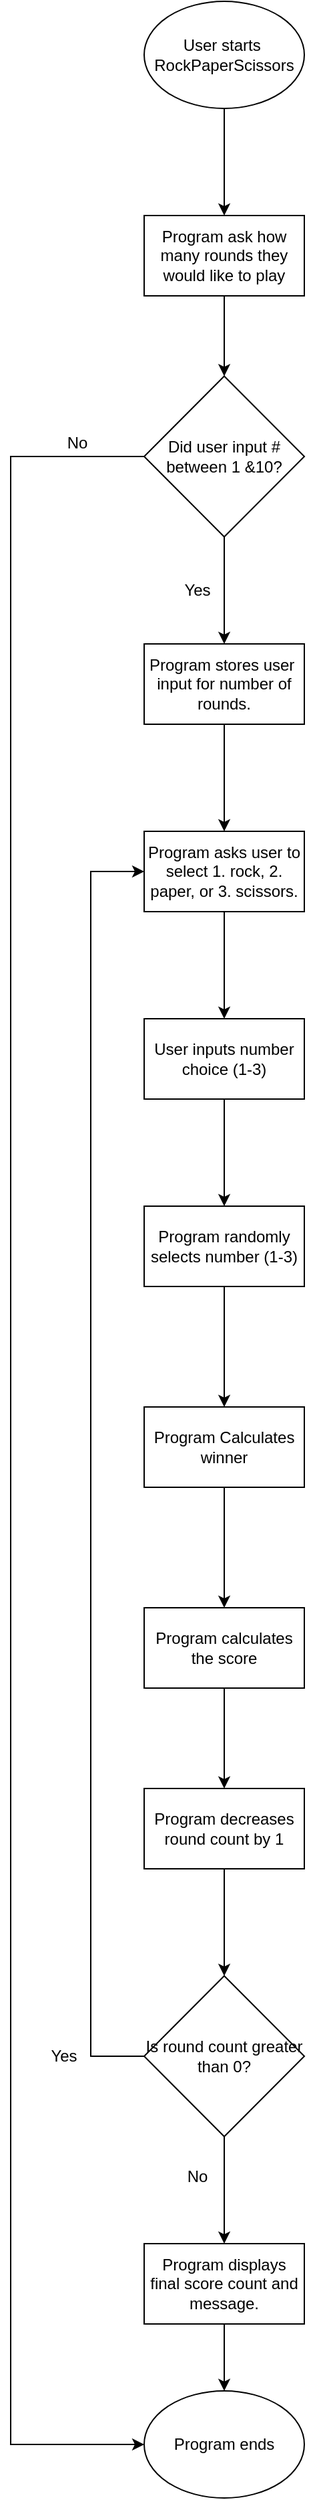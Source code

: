 <mxfile type="github" version="10.6.7"><diagram id="GHi_rDNidLOd2vxqzZZM" name="Page-1"><mxGraphModel grid="1" shadow="0" math="0" pageHeight="1100" pageWidth="850" pageScale="1" page="1" fold="1" arrows="1" connect="1" tooltips="1" guides="1" gridSize="10" dy="482" dx="1080"><root><mxCell id="0"/><mxCell id="1" parent="0"/><mxCell id="EG4t8jGCl6D37jysY8w--3" value="" parent="1" target="EG4t8jGCl6D37jysY8w--5" source="EG4t8jGCl6D37jysY8w--1" edge="1" style="edgeStyle=orthogonalEdgeStyle;rounded=0;orthogonalLoop=1;jettySize=auto;html=1;"><mxGeometry as="geometry" relative="1"><mxPoint as="targetPoint" y="160" x="390"/></mxGeometry></mxCell><mxCell id="EG4t8jGCl6D37jysY8w--1" value="User starts&amp;nbsp;&lt;span&gt;&lt;br&gt;RockPaperScissors&lt;/span&gt;" parent="1" style="ellipse;whiteSpace=wrap;html=1;" vertex="1"><mxGeometry as="geometry" x="330" height="80" width="120"/></mxCell><mxCell id="EG4t8jGCl6D37jysY8w--9" value="" parent="1" target="EG4t8jGCl6D37jysY8w--8" source="EG4t8jGCl6D37jysY8w--5" edge="1" style="edgeStyle=orthogonalEdgeStyle;rounded=0;orthogonalLoop=1;jettySize=auto;html=1;"><mxGeometry as="geometry" relative="1"/></mxCell><mxCell id="EG4t8jGCl6D37jysY8w--5" value="Program ask how many rounds they would like to play" parent="1" style="rounded=0;whiteSpace=wrap;html=1;" vertex="1"><mxGeometry as="geometry" y="160" x="330" height="60" width="120"/></mxCell><mxCell id="EG4t8jGCl6D37jysY8w--12" value="" parent="1" source="EG4t8jGCl6D37jysY8w--8" edge="1" style="edgeStyle=orthogonalEdgeStyle;rounded=0;orthogonalLoop=1;jettySize=auto;html=1;"><mxGeometry as="geometry" relative="1"><mxPoint as="targetPoint" y="480" x="390"/></mxGeometry></mxCell><mxCell id="EG4t8jGCl6D37jysY8w--60" parent="1" target="EG4t8jGCl6D37jysY8w--58" source="EG4t8jGCl6D37jysY8w--8" edge="1" style="edgeStyle=orthogonalEdgeStyle;rounded=0;orthogonalLoop=1;jettySize=auto;html=1;exitX=1;exitY=0.5;exitDx=0;exitDy=0;entryX=0;entryY=0.5;entryDx=0;entryDy=0;"><mxGeometry as="geometry" relative="1"><Array as="points"><mxPoint y="340" x="230"/><mxPoint y="1825" x="230"/></Array></mxGeometry></mxCell><mxCell id="EG4t8jGCl6D37jysY8w--8" value="Did user input # between 1 &amp;amp;10?" parent="1" style="rhombus;whiteSpace=wrap;html=1;" vertex="1"><mxGeometry as="geometry" y="280" x="330" height="120" width="120"/></mxCell><mxCell id="EG4t8jGCl6D37jysY8w--19" value="" parent="1" target="EG4t8jGCl6D37jysY8w--18" source="EG4t8jGCl6D37jysY8w--13" edge="1" style="edgeStyle=orthogonalEdgeStyle;rounded=0;orthogonalLoop=1;jettySize=auto;html=1;"><mxGeometry as="geometry" relative="1"/></mxCell><mxCell id="EG4t8jGCl6D37jysY8w--13" value="Program stores user&amp;nbsp; input for number of rounds." parent="1" style="rounded=0;whiteSpace=wrap;html=1;" vertex="1"><mxGeometry as="geometry" y="480" x="330" height="60" width="120"/></mxCell><mxCell id="EG4t8jGCl6D37jysY8w--21" value="" parent="1" target="EG4t8jGCl6D37jysY8w--20" source="EG4t8jGCl6D37jysY8w--18" edge="1" style="edgeStyle=orthogonalEdgeStyle;rounded=0;orthogonalLoop=1;jettySize=auto;html=1;"><mxGeometry as="geometry" relative="1"/></mxCell><mxCell id="EG4t8jGCl6D37jysY8w--18" value="Program asks user to select 1. rock, 2. paper, or 3. scissors." parent="1" style="rounded=0;whiteSpace=wrap;html=1;" vertex="1"><mxGeometry as="geometry" y="620" x="330" height="60" width="120"/></mxCell><mxCell id="EG4t8jGCl6D37jysY8w--23" value="" parent="1" target="EG4t8jGCl6D37jysY8w--22" source="EG4t8jGCl6D37jysY8w--20" edge="1" style="edgeStyle=orthogonalEdgeStyle;rounded=0;orthogonalLoop=1;jettySize=auto;html=1;"><mxGeometry as="geometry" relative="1"/></mxCell><mxCell id="EG4t8jGCl6D37jysY8w--20" value="User inputs number choice (1-3)&lt;br&gt;" parent="1" style="rounded=0;whiteSpace=wrap;html=1;" vertex="1"><mxGeometry as="geometry" y="760" x="330" height="60" width="120"/></mxCell><mxCell id="EG4t8jGCl6D37jysY8w--25" value="" parent="1" source="EG4t8jGCl6D37jysY8w--22" edge="1" style="edgeStyle=orthogonalEdgeStyle;rounded=0;orthogonalLoop=1;jettySize=auto;html=1;"><mxGeometry as="geometry" relative="1"><mxPoint as="targetPoint" y="1050" x="390"/></mxGeometry></mxCell><mxCell id="EG4t8jGCl6D37jysY8w--22" value="Program randomly selects number (1-3)&lt;br&gt;" parent="1" style="rounded=0;whiteSpace=wrap;html=1;" vertex="1"><mxGeometry as="geometry" y="900" x="330" height="60" width="120"/></mxCell><mxCell id="EG4t8jGCl6D37jysY8w--14" value="Yes&lt;br&gt;" parent="1" style="text;html=1;strokeColor=none;fillColor=none;align=center;verticalAlign=middle;whiteSpace=wrap;rounded=0;" vertex="1"><mxGeometry as="geometry" y="430" x="350" height="20" width="40"/></mxCell><mxCell id="EG4t8jGCl6D37jysY8w--44" value="" parent="1" target="EG4t8jGCl6D37jysY8w--43" source="TMJLo7tBFzh6xMTJP9zd-2" edge="1" style="edgeStyle=orthogonalEdgeStyle;rounded=0;orthogonalLoop=1;jettySize=auto;html=1;"><mxGeometry as="geometry" relative="1"><mxPoint as="sourcePoint" y="1350" x="390"/></mxGeometry></mxCell><mxCell id="EG4t8jGCl6D37jysY8w--49" value="" parent="1" source="EG4t8jGCl6D37jysY8w--43" edge="1" style="edgeStyle=orthogonalEdgeStyle;rounded=0;orthogonalLoop=1;jettySize=auto;html=1;"><mxGeometry as="geometry" relative="1"><mxPoint as="targetPoint" y="1475" x="390"/></mxGeometry></mxCell><mxCell id="EG4t8jGCl6D37jysY8w--43" value="Program decreases round count by 1" parent="1" style="rounded=0;whiteSpace=wrap;html=1;" vertex="1"><mxGeometry as="geometry" y="1335" x="330" height="60" width="120"/></mxCell><mxCell id="EG4t8jGCl6D37jysY8w--51" value="" parent="1" target="EG4t8jGCl6D37jysY8w--18" source="EG4t8jGCl6D37jysY8w--47" edge="1" style="edgeStyle=orthogonalEdgeStyle;rounded=0;orthogonalLoop=1;jettySize=auto;html=1;entryX=0;entryY=0.5;entryDx=0;entryDy=0;exitX=0;exitY=0.5;exitDx=0;exitDy=0;"><mxGeometry as="geometry" relative="1"><mxPoint as="targetPoint" y="1560" x="250"/><Array as="points"><mxPoint y="1535" x="290"/><mxPoint y="650" x="290"/></Array><mxPoint as="sourcePoint" y="1548" x="290"/></mxGeometry></mxCell><mxCell id="EG4t8jGCl6D37jysY8w--56" value="" parent="1" source="EG4t8jGCl6D37jysY8w--47" edge="1" style="edgeStyle=orthogonalEdgeStyle;rounded=0;orthogonalLoop=1;jettySize=auto;html=1;"><mxGeometry as="geometry" relative="1"><mxPoint as="targetPoint" y="1675" x="390"/></mxGeometry></mxCell><mxCell id="EG4t8jGCl6D37jysY8w--47" value="Is round count greater than 0?" parent="1" style="rhombus;whiteSpace=wrap;html=1;" vertex="1"><mxGeometry as="geometry" y="1475" x="330" height="120" width="120"/></mxCell><mxCell id="EG4t8jGCl6D37jysY8w--52" value="Yes&lt;br&gt;" parent="1" style="text;html=1;strokeColor=none;fillColor=none;align=center;verticalAlign=middle;whiteSpace=wrap;rounded=0;" vertex="1"><mxGeometry as="geometry" y="1525" x="250" height="20" width="40"/></mxCell><mxCell id="EG4t8jGCl6D37jysY8w--59" parent="1" target="EG4t8jGCl6D37jysY8w--58" source="EG4t8jGCl6D37jysY8w--57" edge="1" style="edgeStyle=orthogonalEdgeStyle;rounded=0;orthogonalLoop=1;jettySize=auto;html=1;exitX=0.5;exitY=1;exitDx=0;exitDy=0;"><mxGeometry as="geometry" relative="1"/></mxCell><mxCell id="EG4t8jGCl6D37jysY8w--57" value="Program displays final score count and message." parent="1" style="rounded=0;whiteSpace=wrap;html=1;" vertex="1"><mxGeometry as="geometry" y="1675" x="330" height="60" width="120"/></mxCell><mxCell id="EG4t8jGCl6D37jysY8w--58" value="Program ends" parent="1" style="ellipse;whiteSpace=wrap;html=1;" vertex="1"><mxGeometry as="geometry" y="1785" x="330" height="80" width="120"/></mxCell><mxCell id="EG4t8jGCl6D37jysY8w--61" value="No&lt;br&gt;" parent="1" style="text;html=1;strokeColor=none;fillColor=none;align=center;verticalAlign=middle;whiteSpace=wrap;rounded=0;" vertex="1"><mxGeometry as="geometry" y="1615" x="350" height="20" width="40"/></mxCell><mxCell id="EG4t8jGCl6D37jysY8w--62" value="No" parent="1" style="text;html=1;strokeColor=none;fillColor=none;align=center;verticalAlign=middle;whiteSpace=wrap;rounded=0;" vertex="1"><mxGeometry as="geometry" y="320" x="260" height="20" width="40"/></mxCell><mxCell id="EG4t8jGCl6D37jysY8w--65" value="" parent="1" target="TMJLo7tBFzh6xMTJP9zd-2" source="EG4t8jGCl6D37jysY8w--63" edge="1" style="edgeStyle=orthogonalEdgeStyle;rounded=0;orthogonalLoop=1;jettySize=auto;html=1;entryX=0.5;entryY=0;entryDx=0;entryDy=0;"><mxGeometry as="geometry" relative="1"><mxPoint as="targetPoint" y="1190" x="390"/></mxGeometry></mxCell><mxCell id="EG4t8jGCl6D37jysY8w--63" value="Program Calculates winner" parent="1" style="rounded=0;whiteSpace=wrap;html=1;" vertex="1"><mxGeometry as="geometry" y="1050" x="330" height="60" width="120"/></mxCell><mxCell id="TMJLo7tBFzh6xMTJP9zd-2" value="Program calculates the score" parent="1" style="rounded=0;whiteSpace=wrap;html=1;" vertex="1"><mxGeometry as="geometry" y="1200" x="330" height="60" width="120"/></mxCell></root></mxGraphModel></diagram></mxfile>